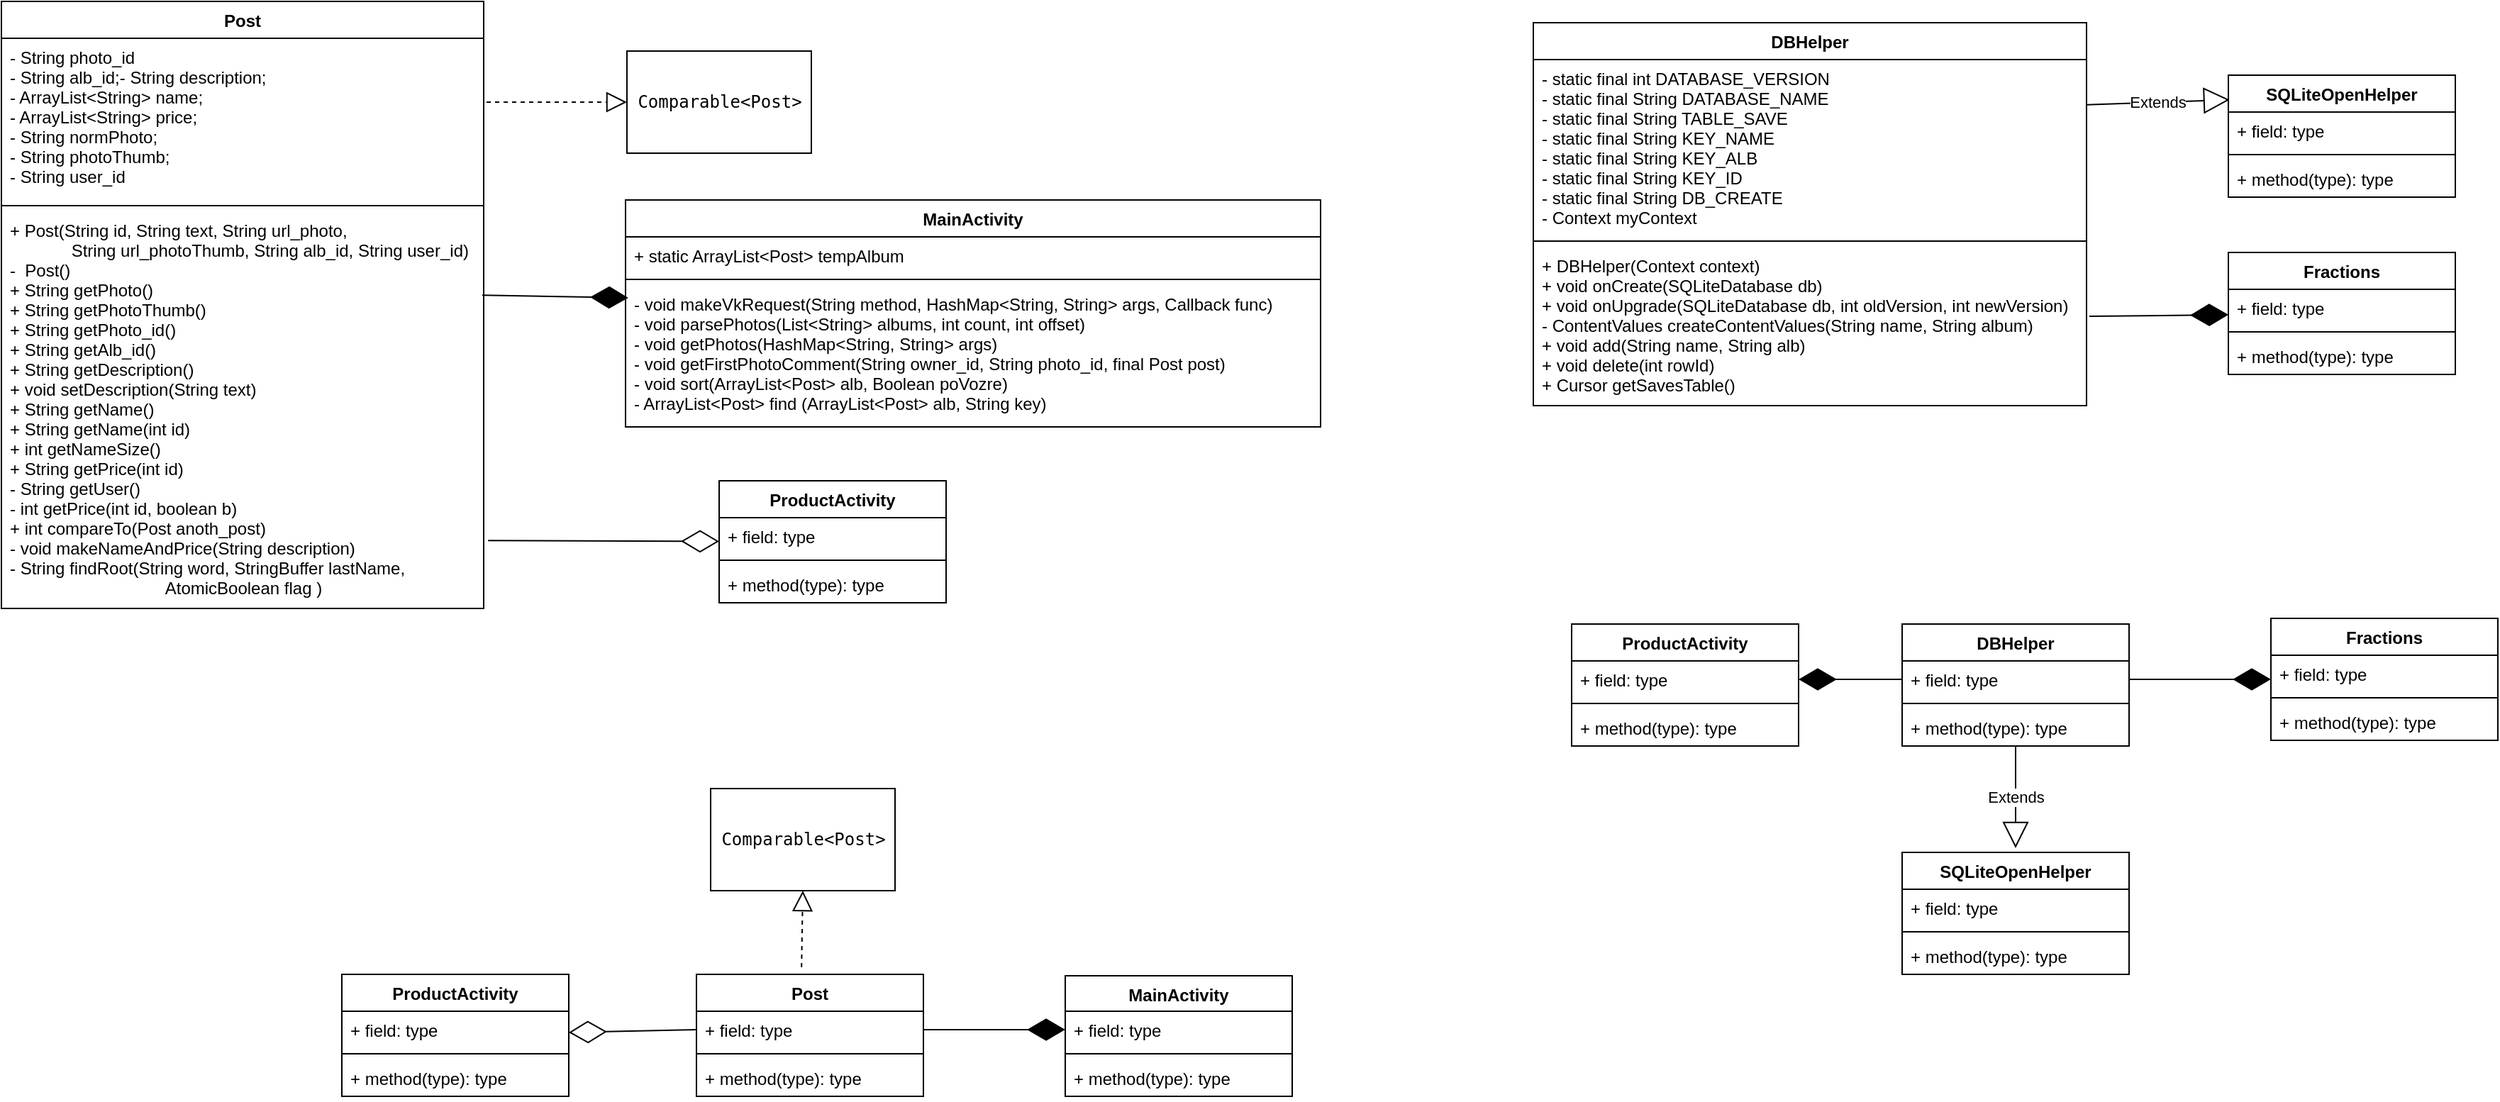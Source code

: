 <mxfile version="10.6.8" type="github"><diagram id="H0TlaPmsUMJZ5l3_36gU" name="Page-1"><mxGraphModel dx="2221" dy="771" grid="1" gridSize="10" guides="1" tooltips="1" connect="1" arrows="1" fold="1" page="1" pageScale="1" pageWidth="827" pageHeight="1169" math="0" shadow="0"><root><mxCell id="0"/><mxCell id="1" parent="0"/><mxCell id="FyV8M_RW5J6ellcxXbuD-1" value="Post" style="swimlane;fontStyle=1;align=center;verticalAlign=top;childLayout=stackLayout;horizontal=1;startSize=26;horizontalStack=0;resizeParent=1;resizeParentMax=0;resizeLast=0;collapsible=1;marginBottom=0;" parent="1" vertex="1"><mxGeometry x="-200" y="55" width="340" height="428" as="geometry"/></mxCell><mxCell id="FyV8M_RW5J6ellcxXbuD-2" value="- String photo_id&#xA;- String alb_id;- String description;&#xA;- ArrayList&lt;String&gt; name;&#xA;- ArrayList&lt;String&gt; price;&#xA;- String normPhoto;&#xA;- String photoThumb;&#xA;- String user_id" style="text;strokeColor=none;fillColor=none;align=left;verticalAlign=top;spacingLeft=4;spacingRight=4;overflow=hidden;rotatable=0;points=[[0,0.5],[1,0.5]];portConstraint=eastwest;" parent="FyV8M_RW5J6ellcxXbuD-1" vertex="1"><mxGeometry y="26" width="340" height="114" as="geometry"/></mxCell><mxCell id="FyV8M_RW5J6ellcxXbuD-3" value="" style="line;strokeWidth=1;fillColor=none;align=left;verticalAlign=middle;spacingTop=-1;spacingLeft=3;spacingRight=3;rotatable=0;labelPosition=right;points=[];portConstraint=eastwest;" parent="FyV8M_RW5J6ellcxXbuD-1" vertex="1"><mxGeometry y="140" width="340" height="8" as="geometry"/></mxCell><mxCell id="FyV8M_RW5J6ellcxXbuD-4" value="+ Post(String id, String text, String url_photo, &#xA;             String url_photoThumb, String alb_id, String user_id)&#xA;-  Post()&#xA;+ String getPhoto()&#xA;+ String getPhotoThumb()&#xA;+ String getPhoto_id()&#xA;+ String getAlb_id()&#xA;+ String getDescription()&#xA;+ void setDescription(String text)&#xA;+ String getName()&#xA;+ String getName(int id)&#xA;+ int getNameSize()&#xA;+ String getPrice(int id)&#xA;- String getUser()&#xA;- int getPrice(int id, boolean b)&#xA;+ int compareTo(Post anoth_post)&#xA;- void makeNameAndPrice(String description)&#xA;- String findRoot(String word, StringBuffer lastName, &#xA;                                 AtomicBoolean flag )" style="text;strokeColor=none;fillColor=none;align=left;verticalAlign=top;spacingLeft=4;spacingRight=4;overflow=hidden;rotatable=0;points=[[0,0.5],[1,0.5]];portConstraint=eastwest;" parent="FyV8M_RW5J6ellcxXbuD-1" vertex="1"><mxGeometry y="148" width="340" height="280" as="geometry"/></mxCell><mxCell id="FyV8M_RW5J6ellcxXbuD-5" value="MainActivity" style="swimlane;fontStyle=1;align=center;verticalAlign=top;childLayout=stackLayout;horizontal=1;startSize=26;horizontalStack=0;resizeParent=1;resizeParentMax=0;resizeLast=0;collapsible=1;marginBottom=0;" parent="1" vertex="1"><mxGeometry x="240" y="195" width="490" height="160" as="geometry"/></mxCell><mxCell id="FyV8M_RW5J6ellcxXbuD-6" value="+ static ArrayList&lt;Post&gt; tempAlbum&#xA;" style="text;strokeColor=none;fillColor=none;align=left;verticalAlign=top;spacingLeft=4;spacingRight=4;overflow=hidden;rotatable=0;points=[[0,0.5],[1,0.5]];portConstraint=eastwest;" parent="FyV8M_RW5J6ellcxXbuD-5" vertex="1"><mxGeometry y="26" width="490" height="26" as="geometry"/></mxCell><mxCell id="FyV8M_RW5J6ellcxXbuD-7" value="" style="line;strokeWidth=1;fillColor=none;align=left;verticalAlign=middle;spacingTop=-1;spacingLeft=3;spacingRight=3;rotatable=0;labelPosition=right;points=[];portConstraint=eastwest;" parent="FyV8M_RW5J6ellcxXbuD-5" vertex="1"><mxGeometry y="52" width="490" height="8" as="geometry"/></mxCell><mxCell id="FyV8M_RW5J6ellcxXbuD-8" value="- void makeVkRequest(String method, HashMap&lt;String, String&gt; args, Callback func)&#xA;- void parsePhotos(List&lt;String&gt; albums, int count, int offset)&#xA;- void getPhotos(HashMap&lt;String, String&gt; args)&#xA;- void getFirstPhotoComment(String owner_id, String photo_id, final Post post)&#xA;- void sort(ArrayList&lt;Post&gt; alb, Boolean poVozre)&#xA;- ArrayList&lt;Post&gt; find (ArrayList&lt;Post&gt; alb, String key)" style="text;strokeColor=none;fillColor=none;align=left;verticalAlign=top;spacingLeft=4;spacingRight=4;overflow=hidden;rotatable=0;points=[[0,0.5],[1,0.5]];portConstraint=eastwest;" parent="FyV8M_RW5J6ellcxXbuD-5" vertex="1"><mxGeometry y="60" width="490" height="100" as="geometry"/></mxCell><mxCell id="FyV8M_RW5J6ellcxXbuD-9" value="DBHelper" style="swimlane;fontStyle=1;align=center;verticalAlign=top;childLayout=stackLayout;horizontal=1;startSize=26;horizontalStack=0;resizeParent=1;resizeParentMax=0;resizeLast=0;collapsible=1;marginBottom=0;" parent="1" vertex="1"><mxGeometry x="880" y="70" width="390" height="270" as="geometry"/></mxCell><mxCell id="FyV8M_RW5J6ellcxXbuD-10" value="- static final int DATABASE_VERSION&#xA;- static final String DATABASE_NAME&#xA;- static final String TABLE_SAVE&#xA;- static final String KEY_NAME&#xA;- static final String KEY_ALB&#xA;- static final String KEY_ID&#xA;- static final String DB_CREATE&#xA;- Context myContext" style="text;strokeColor=none;fillColor=none;align=left;verticalAlign=top;spacingLeft=4;spacingRight=4;overflow=hidden;rotatable=0;points=[[0,0.5],[1,0.5]];portConstraint=eastwest;" parent="FyV8M_RW5J6ellcxXbuD-9" vertex="1"><mxGeometry y="26" width="390" height="124" as="geometry"/></mxCell><mxCell id="FyV8M_RW5J6ellcxXbuD-11" value="" style="line;strokeWidth=1;fillColor=none;align=left;verticalAlign=middle;spacingTop=-1;spacingLeft=3;spacingRight=3;rotatable=0;labelPosition=right;points=[];portConstraint=eastwest;" parent="FyV8M_RW5J6ellcxXbuD-9" vertex="1"><mxGeometry y="150" width="390" height="8" as="geometry"/></mxCell><mxCell id="FyV8M_RW5J6ellcxXbuD-12" value="+ DBHelper(Context context)&#xA;+ void onCreate(SQLiteDatabase db)&#xA;+ void onUpgrade(SQLiteDatabase db, int oldVersion, int newVersion)&#xA;- ContentValues createContentValues(String name, String album)&#xA;+ void add(String name, String alb)&#xA;+ void delete(int rowId)&#xA;+ Cursor getSavesTable()" style="text;strokeColor=none;fillColor=none;align=left;verticalAlign=top;spacingLeft=4;spacingRight=4;overflow=hidden;rotatable=0;points=[[0,0.5],[1,0.5]];portConstraint=eastwest;" parent="FyV8M_RW5J6ellcxXbuD-9" vertex="1"><mxGeometry y="158" width="390" height="112" as="geometry"/></mxCell><mxCell id="FyV8M_RW5J6ellcxXbuD-14" value="Fractions" style="swimlane;fontStyle=1;align=center;verticalAlign=top;childLayout=stackLayout;horizontal=1;startSize=26;horizontalStack=0;resizeParent=1;resizeParentMax=0;resizeLast=0;collapsible=1;marginBottom=0;" parent="1" vertex="1"><mxGeometry x="1370" y="232" width="160" height="86" as="geometry"/></mxCell><mxCell id="FyV8M_RW5J6ellcxXbuD-15" value="+ field: type" style="text;strokeColor=none;fillColor=none;align=left;verticalAlign=top;spacingLeft=4;spacingRight=4;overflow=hidden;rotatable=0;points=[[0,0.5],[1,0.5]];portConstraint=eastwest;" parent="FyV8M_RW5J6ellcxXbuD-14" vertex="1"><mxGeometry y="26" width="160" height="26" as="geometry"/></mxCell><mxCell id="FyV8M_RW5J6ellcxXbuD-16" value="" style="line;strokeWidth=1;fillColor=none;align=left;verticalAlign=middle;spacingTop=-1;spacingLeft=3;spacingRight=3;rotatable=0;labelPosition=right;points=[];portConstraint=eastwest;" parent="FyV8M_RW5J6ellcxXbuD-14" vertex="1"><mxGeometry y="52" width="160" height="8" as="geometry"/></mxCell><mxCell id="FyV8M_RW5J6ellcxXbuD-17" value="+ method(type): type" style="text;strokeColor=none;fillColor=none;align=left;verticalAlign=top;spacingLeft=4;spacingRight=4;overflow=hidden;rotatable=0;points=[[0,0.5],[1,0.5]];portConstraint=eastwest;" parent="FyV8M_RW5J6ellcxXbuD-14" vertex="1"><mxGeometry y="60" width="160" height="26" as="geometry"/></mxCell><mxCell id="FyV8M_RW5J6ellcxXbuD-24" value="ProductActivity" style="swimlane;fontStyle=1;align=center;verticalAlign=top;childLayout=stackLayout;horizontal=1;startSize=26;horizontalStack=0;resizeParent=1;resizeParentMax=0;resizeLast=0;collapsible=1;marginBottom=0;" parent="1" vertex="1"><mxGeometry x="306" y="393" width="160" height="86" as="geometry"/></mxCell><mxCell id="FyV8M_RW5J6ellcxXbuD-25" value="+ field: type" style="text;strokeColor=none;fillColor=none;align=left;verticalAlign=top;spacingLeft=4;spacingRight=4;overflow=hidden;rotatable=0;points=[[0,0.5],[1,0.5]];portConstraint=eastwest;" parent="FyV8M_RW5J6ellcxXbuD-24" vertex="1"><mxGeometry y="26" width="160" height="26" as="geometry"/></mxCell><mxCell id="FyV8M_RW5J6ellcxXbuD-26" value="" style="line;strokeWidth=1;fillColor=none;align=left;verticalAlign=middle;spacingTop=-1;spacingLeft=3;spacingRight=3;rotatable=0;labelPosition=right;points=[];portConstraint=eastwest;" parent="FyV8M_RW5J6ellcxXbuD-24" vertex="1"><mxGeometry y="52" width="160" height="8" as="geometry"/></mxCell><mxCell id="FyV8M_RW5J6ellcxXbuD-27" value="+ method(type): type" style="text;strokeColor=none;fillColor=none;align=left;verticalAlign=top;spacingLeft=4;spacingRight=4;overflow=hidden;rotatable=0;points=[[0,0.5],[1,0.5]];portConstraint=eastwest;" parent="FyV8M_RW5J6ellcxXbuD-24" vertex="1"><mxGeometry y="60" width="160" height="26" as="geometry"/></mxCell><mxCell id="FyV8M_RW5J6ellcxXbuD-28" value="" style="endArrow=diamondThin;endFill=1;endSize=24;html=1;exitX=1.005;exitY=0.438;exitDx=0;exitDy=0;exitPerimeter=0;" parent="1" source="FyV8M_RW5J6ellcxXbuD-12" target="FyV8M_RW5J6ellcxXbuD-14" edge="1"><mxGeometry width="160" relative="1" as="geometry"><mxPoint x="1340" y="219.5" as="sourcePoint"/><mxPoint x="1500" y="219.5" as="targetPoint"/></mxGeometry></mxCell><mxCell id="FyV8M_RW5J6ellcxXbuD-29" value="" style="endArrow=diamondThin;endFill=0;endSize=24;html=1;exitX=1.009;exitY=0.829;exitDx=0;exitDy=0;exitPerimeter=0;" parent="1" source="FyV8M_RW5J6ellcxXbuD-4" target="FyV8M_RW5J6ellcxXbuD-24" edge="1"><mxGeometry width="160" relative="1" as="geometry"><mxPoint x="150" y="435.5" as="sourcePoint"/><mxPoint x="310" y="435.5" as="targetPoint"/></mxGeometry></mxCell><mxCell id="FyV8M_RW5J6ellcxXbuD-30" value="&lt;pre&gt;Comparable&amp;lt;Post&amp;gt;&lt;/pre&gt;" style="html=1;" parent="1" vertex="1"><mxGeometry x="241" y="90" width="130" height="72" as="geometry"/></mxCell><mxCell id="FyV8M_RW5J6ellcxXbuD-33" value="Extends" style="endArrow=block;endSize=16;endFill=0;html=1;" parent="1" edge="1"><mxGeometry width="160" relative="1" as="geometry"><mxPoint x="1270" y="127.929" as="sourcePoint"/><mxPoint x="1371" y="124.321" as="targetPoint"/></mxGeometry></mxCell><mxCell id="FyV8M_RW5J6ellcxXbuD-34" value="SQLiteOpenHelper" style="swimlane;fontStyle=1;align=center;verticalAlign=top;childLayout=stackLayout;horizontal=1;startSize=26;horizontalStack=0;resizeParent=1;resizeParentMax=0;resizeLast=0;collapsible=1;marginBottom=0;" parent="1" vertex="1"><mxGeometry x="1370" y="107" width="160" height="86" as="geometry"/></mxCell><mxCell id="FyV8M_RW5J6ellcxXbuD-35" value="+ field: type" style="text;strokeColor=none;fillColor=none;align=left;verticalAlign=top;spacingLeft=4;spacingRight=4;overflow=hidden;rotatable=0;points=[[0,0.5],[1,0.5]];portConstraint=eastwest;" parent="FyV8M_RW5J6ellcxXbuD-34" vertex="1"><mxGeometry y="26" width="160" height="26" as="geometry"/></mxCell><mxCell id="FyV8M_RW5J6ellcxXbuD-36" value="" style="line;strokeWidth=1;fillColor=none;align=left;verticalAlign=middle;spacingTop=-1;spacingLeft=3;spacingRight=3;rotatable=0;labelPosition=right;points=[];portConstraint=eastwest;" parent="FyV8M_RW5J6ellcxXbuD-34" vertex="1"><mxGeometry y="52" width="160" height="8" as="geometry"/></mxCell><mxCell id="FyV8M_RW5J6ellcxXbuD-37" value="+ method(type): type" style="text;strokeColor=none;fillColor=none;align=left;verticalAlign=top;spacingLeft=4;spacingRight=4;overflow=hidden;rotatable=0;points=[[0,0.5],[1,0.5]];portConstraint=eastwest;" parent="FyV8M_RW5J6ellcxXbuD-34" vertex="1"><mxGeometry y="60" width="160" height="26" as="geometry"/></mxCell><mxCell id="FyV8M_RW5J6ellcxXbuD-38" value="" style="endArrow=block;dashed=1;endFill=0;endSize=12;html=1;entryX=0;entryY=0.5;entryDx=0;entryDy=0;" parent="1" target="FyV8M_RW5J6ellcxXbuD-30" edge="1"><mxGeometry width="160" relative="1" as="geometry"><mxPoint x="142" y="126" as="sourcePoint"/><mxPoint x="306" y="178" as="targetPoint"/></mxGeometry></mxCell><mxCell id="7iwsZsYIpE-8brXdMZVR-1" value="" style="endArrow=diamondThin;endFill=1;endSize=24;html=1;entryX=0.004;entryY=0.09;entryDx=0;entryDy=0;entryPerimeter=0;exitX=0.997;exitY=0.211;exitDx=0;exitDy=0;exitPerimeter=0;" edge="1" parent="1" source="FyV8M_RW5J6ellcxXbuD-4" target="FyV8M_RW5J6ellcxXbuD-8"><mxGeometry width="160" relative="1" as="geometry"><mxPoint x="70" y="600" as="sourcePoint"/><mxPoint x="230" y="600" as="targetPoint"/></mxGeometry></mxCell><mxCell id="7iwsZsYIpE-8brXdMZVR-10" value="ProductActivity" style="swimlane;fontStyle=1;align=center;verticalAlign=top;childLayout=stackLayout;horizontal=1;startSize=26;horizontalStack=0;resizeParent=1;resizeParentMax=0;resizeLast=0;collapsible=1;marginBottom=0;" vertex="1" parent="1"><mxGeometry x="40" y="741" width="160" height="86" as="geometry"/></mxCell><mxCell id="7iwsZsYIpE-8brXdMZVR-11" value="+ field: type" style="text;strokeColor=none;fillColor=none;align=left;verticalAlign=top;spacingLeft=4;spacingRight=4;overflow=hidden;rotatable=0;points=[[0,0.5],[1,0.5]];portConstraint=eastwest;" vertex="1" parent="7iwsZsYIpE-8brXdMZVR-10"><mxGeometry y="26" width="160" height="26" as="geometry"/></mxCell><mxCell id="7iwsZsYIpE-8brXdMZVR-12" value="" style="line;strokeWidth=1;fillColor=none;align=left;verticalAlign=middle;spacingTop=-1;spacingLeft=3;spacingRight=3;rotatable=0;labelPosition=right;points=[];portConstraint=eastwest;" vertex="1" parent="7iwsZsYIpE-8brXdMZVR-10"><mxGeometry y="52" width="160" height="8" as="geometry"/></mxCell><mxCell id="7iwsZsYIpE-8brXdMZVR-13" value="+ method(type): type" style="text;strokeColor=none;fillColor=none;align=left;verticalAlign=top;spacingLeft=4;spacingRight=4;overflow=hidden;rotatable=0;points=[[0,0.5],[1,0.5]];portConstraint=eastwest;" vertex="1" parent="7iwsZsYIpE-8brXdMZVR-10"><mxGeometry y="60" width="160" height="26" as="geometry"/></mxCell><mxCell id="7iwsZsYIpE-8brXdMZVR-14" value="" style="endArrow=diamondThin;endFill=0;endSize=24;html=1;exitX=0;exitY=0.5;exitDx=0;exitDy=0;" edge="1" parent="1" source="7iwsZsYIpE-8brXdMZVR-19"><mxGeometry width="160" relative="1" as="geometry"><mxPoint x="528" y="936" as="sourcePoint"/><mxPoint x="200" y="782" as="targetPoint"/></mxGeometry></mxCell><mxCell id="7iwsZsYIpE-8brXdMZVR-15" value="&lt;pre&gt;Comparable&amp;lt;Post&amp;gt;&lt;/pre&gt;" style="html=1;" vertex="1" parent="1"><mxGeometry x="300" y="610" width="130" height="72" as="geometry"/></mxCell><mxCell id="7iwsZsYIpE-8brXdMZVR-16" value="" style="endArrow=block;dashed=1;endFill=0;endSize=12;html=1;entryX=0.5;entryY=1;entryDx=0;entryDy=0;exitX=0.463;exitY=-0.058;exitDx=0;exitDy=0;exitPerimeter=0;" edge="1" parent="1" target="7iwsZsYIpE-8brXdMZVR-15" source="7iwsZsYIpE-8brXdMZVR-18"><mxGeometry width="160" relative="1" as="geometry"><mxPoint x="527" y="741" as="sourcePoint"/><mxPoint x="691" y="793" as="targetPoint"/></mxGeometry></mxCell><mxCell id="7iwsZsYIpE-8brXdMZVR-17" value="" style="endArrow=diamondThin;endFill=1;endSize=24;html=1;entryX=0;entryY=0.5;entryDx=0;entryDy=0;exitX=1;exitY=0.5;exitDx=0;exitDy=0;" edge="1" parent="1" source="7iwsZsYIpE-8brXdMZVR-19" target="7iwsZsYIpE-8brXdMZVR-23"><mxGeometry width="160" relative="1" as="geometry"><mxPoint x="524" y="763" as="sourcePoint"/><mxPoint x="627" y="879" as="targetPoint"/></mxGeometry></mxCell><mxCell id="7iwsZsYIpE-8brXdMZVR-18" value="Post" style="swimlane;fontStyle=1;align=center;verticalAlign=top;childLayout=stackLayout;horizontal=1;startSize=26;horizontalStack=0;resizeParent=1;resizeParentMax=0;resizeLast=0;collapsible=1;marginBottom=0;" vertex="1" parent="1"><mxGeometry x="290" y="741" width="160" height="86" as="geometry"/></mxCell><mxCell id="7iwsZsYIpE-8brXdMZVR-19" value="+ field: type" style="text;strokeColor=none;fillColor=none;align=left;verticalAlign=top;spacingLeft=4;spacingRight=4;overflow=hidden;rotatable=0;points=[[0,0.5],[1,0.5]];portConstraint=eastwest;" vertex="1" parent="7iwsZsYIpE-8brXdMZVR-18"><mxGeometry y="26" width="160" height="26" as="geometry"/></mxCell><mxCell id="7iwsZsYIpE-8brXdMZVR-20" value="" style="line;strokeWidth=1;fillColor=none;align=left;verticalAlign=middle;spacingTop=-1;spacingLeft=3;spacingRight=3;rotatable=0;labelPosition=right;points=[];portConstraint=eastwest;" vertex="1" parent="7iwsZsYIpE-8brXdMZVR-18"><mxGeometry y="52" width="160" height="8" as="geometry"/></mxCell><mxCell id="7iwsZsYIpE-8brXdMZVR-21" value="+ method(type): type" style="text;strokeColor=none;fillColor=none;align=left;verticalAlign=top;spacingLeft=4;spacingRight=4;overflow=hidden;rotatable=0;points=[[0,0.5],[1,0.5]];portConstraint=eastwest;" vertex="1" parent="7iwsZsYIpE-8brXdMZVR-18"><mxGeometry y="60" width="160" height="26" as="geometry"/></mxCell><mxCell id="7iwsZsYIpE-8brXdMZVR-22" value="MainActivity" style="swimlane;fontStyle=1;align=center;verticalAlign=top;childLayout=stackLayout;horizontal=1;startSize=25;horizontalStack=0;resizeParent=1;resizeParentMax=0;resizeLast=0;collapsible=1;marginBottom=0;" vertex="1" parent="1"><mxGeometry x="550" y="742" width="160" height="85" as="geometry"/></mxCell><mxCell id="7iwsZsYIpE-8brXdMZVR-23" value="+ field: type" style="text;strokeColor=none;fillColor=none;align=left;verticalAlign=top;spacingLeft=4;spacingRight=4;overflow=hidden;rotatable=0;points=[[0,0.5],[1,0.5]];portConstraint=eastwest;" vertex="1" parent="7iwsZsYIpE-8brXdMZVR-22"><mxGeometry y="25" width="160" height="26" as="geometry"/></mxCell><mxCell id="7iwsZsYIpE-8brXdMZVR-24" value="" style="line;strokeWidth=1;fillColor=none;align=left;verticalAlign=middle;spacingTop=-1;spacingLeft=3;spacingRight=3;rotatable=0;labelPosition=right;points=[];portConstraint=eastwest;" vertex="1" parent="7iwsZsYIpE-8brXdMZVR-22"><mxGeometry y="51" width="160" height="8" as="geometry"/></mxCell><mxCell id="7iwsZsYIpE-8brXdMZVR-25" value="+ method(type): type" style="text;strokeColor=none;fillColor=none;align=left;verticalAlign=top;spacingLeft=4;spacingRight=4;overflow=hidden;rotatable=0;points=[[0,0.5],[1,0.5]];portConstraint=eastwest;" vertex="1" parent="7iwsZsYIpE-8brXdMZVR-22"><mxGeometry y="59" width="160" height="26" as="geometry"/></mxCell><mxCell id="7iwsZsYIpE-8brXdMZVR-26" value="DBHelper" style="swimlane;fontStyle=1;align=center;verticalAlign=top;childLayout=stackLayout;horizontal=1;startSize=26;horizontalStack=0;resizeParent=1;resizeParentMax=0;resizeLast=0;collapsible=1;marginBottom=0;" vertex="1" parent="1"><mxGeometry x="1140" y="494" width="160" height="86" as="geometry"/></mxCell><mxCell id="7iwsZsYIpE-8brXdMZVR-27" value="+ field: type" style="text;strokeColor=none;fillColor=none;align=left;verticalAlign=top;spacingLeft=4;spacingRight=4;overflow=hidden;rotatable=0;points=[[0,0.5],[1,0.5]];portConstraint=eastwest;" vertex="1" parent="7iwsZsYIpE-8brXdMZVR-26"><mxGeometry y="26" width="160" height="26" as="geometry"/></mxCell><mxCell id="7iwsZsYIpE-8brXdMZVR-28" value="" style="line;strokeWidth=1;fillColor=none;align=left;verticalAlign=middle;spacingTop=-1;spacingLeft=3;spacingRight=3;rotatable=0;labelPosition=right;points=[];portConstraint=eastwest;" vertex="1" parent="7iwsZsYIpE-8brXdMZVR-26"><mxGeometry y="52" width="160" height="8" as="geometry"/></mxCell><mxCell id="7iwsZsYIpE-8brXdMZVR-29" value="+ method(type): type" style="text;strokeColor=none;fillColor=none;align=left;verticalAlign=top;spacingLeft=4;spacingRight=4;overflow=hidden;rotatable=0;points=[[0,0.5],[1,0.5]];portConstraint=eastwest;" vertex="1" parent="7iwsZsYIpE-8brXdMZVR-26"><mxGeometry y="60" width="160" height="26" as="geometry"/></mxCell><mxCell id="7iwsZsYIpE-8brXdMZVR-38" value="ProductActivity" style="swimlane;fontStyle=1;align=center;verticalAlign=top;childLayout=stackLayout;horizontal=1;startSize=26;horizontalStack=0;resizeParent=1;resizeParentMax=0;resizeLast=0;collapsible=1;marginBottom=0;" vertex="1" parent="1"><mxGeometry x="907" y="494" width="160" height="86" as="geometry"/></mxCell><mxCell id="7iwsZsYIpE-8brXdMZVR-39" value="+ field: type" style="text;strokeColor=none;fillColor=none;align=left;verticalAlign=top;spacingLeft=4;spacingRight=4;overflow=hidden;rotatable=0;points=[[0,0.5],[1,0.5]];portConstraint=eastwest;" vertex="1" parent="7iwsZsYIpE-8brXdMZVR-38"><mxGeometry y="26" width="160" height="26" as="geometry"/></mxCell><mxCell id="7iwsZsYIpE-8brXdMZVR-40" value="" style="line;strokeWidth=1;fillColor=none;align=left;verticalAlign=middle;spacingTop=-1;spacingLeft=3;spacingRight=3;rotatable=0;labelPosition=right;points=[];portConstraint=eastwest;" vertex="1" parent="7iwsZsYIpE-8brXdMZVR-38"><mxGeometry y="52" width="160" height="8" as="geometry"/></mxCell><mxCell id="7iwsZsYIpE-8brXdMZVR-41" value="+ method(type): type" style="text;strokeColor=none;fillColor=none;align=left;verticalAlign=top;spacingLeft=4;spacingRight=4;overflow=hidden;rotatable=0;points=[[0,0.5],[1,0.5]];portConstraint=eastwest;" vertex="1" parent="7iwsZsYIpE-8brXdMZVR-38"><mxGeometry y="60" width="160" height="26" as="geometry"/></mxCell><mxCell id="7iwsZsYIpE-8brXdMZVR-42" value="Extends" style="endArrow=block;endSize=16;endFill=0;html=1;" edge="1" parent="1" source="7iwsZsYIpE-8brXdMZVR-29"><mxGeometry width="160" relative="1" as="geometry"><mxPoint x="1184.5" y="623.429" as="sourcePoint"/><mxPoint x="1220" y="652" as="targetPoint"/></mxGeometry></mxCell><mxCell id="7iwsZsYIpE-8brXdMZVR-43" value="" style="endArrow=diamondThin;endFill=1;endSize=24;html=1;exitX=1;exitY=0.5;exitDx=0;exitDy=0;entryX=0;entryY=0.5;entryDx=0;entryDy=0;" edge="1" parent="1" source="7iwsZsYIpE-8brXdMZVR-27"><mxGeometry width="160" relative="1" as="geometry"><mxPoint x="1320" y="466.5" as="sourcePoint"/><mxPoint x="1400" y="533" as="targetPoint"/></mxGeometry></mxCell><mxCell id="7iwsZsYIpE-8brXdMZVR-44" value="" style="endArrow=diamondThin;endFill=1;endSize=24;html=1;entryX=1;entryY=0.5;entryDx=0;entryDy=0;" edge="1" parent="1" source="7iwsZsYIpE-8brXdMZVR-27" target="7iwsZsYIpE-8brXdMZVR-39"><mxGeometry width="160" relative="1" as="geometry"><mxPoint x="1040" y="451" as="sourcePoint"/><mxPoint x="1140" y="447" as="targetPoint"/></mxGeometry></mxCell><mxCell id="7iwsZsYIpE-8brXdMZVR-46" value="Fractions" style="swimlane;fontStyle=1;align=center;verticalAlign=top;childLayout=stackLayout;horizontal=1;startSize=26;horizontalStack=0;resizeParent=1;resizeParentMax=0;resizeLast=0;collapsible=1;marginBottom=0;" vertex="1" parent="1"><mxGeometry x="1400" y="490" width="160" height="86" as="geometry"/></mxCell><mxCell id="7iwsZsYIpE-8brXdMZVR-47" value="+ field: type" style="text;strokeColor=none;fillColor=none;align=left;verticalAlign=top;spacingLeft=4;spacingRight=4;overflow=hidden;rotatable=0;points=[[0,0.5],[1,0.5]];portConstraint=eastwest;" vertex="1" parent="7iwsZsYIpE-8brXdMZVR-46"><mxGeometry y="26" width="160" height="26" as="geometry"/></mxCell><mxCell id="7iwsZsYIpE-8brXdMZVR-48" value="" style="line;strokeWidth=1;fillColor=none;align=left;verticalAlign=middle;spacingTop=-1;spacingLeft=3;spacingRight=3;rotatable=0;labelPosition=right;points=[];portConstraint=eastwest;" vertex="1" parent="7iwsZsYIpE-8brXdMZVR-46"><mxGeometry y="52" width="160" height="8" as="geometry"/></mxCell><mxCell id="7iwsZsYIpE-8brXdMZVR-49" value="+ method(type): type" style="text;strokeColor=none;fillColor=none;align=left;verticalAlign=top;spacingLeft=4;spacingRight=4;overflow=hidden;rotatable=0;points=[[0,0.5],[1,0.5]];portConstraint=eastwest;" vertex="1" parent="7iwsZsYIpE-8brXdMZVR-46"><mxGeometry y="60" width="160" height="26" as="geometry"/></mxCell><mxCell id="7iwsZsYIpE-8brXdMZVR-50" value="SQLiteOpenHelper" style="swimlane;fontStyle=1;align=center;verticalAlign=top;childLayout=stackLayout;horizontal=1;startSize=26;horizontalStack=0;resizeParent=1;resizeParentMax=0;resizeLast=0;collapsible=1;marginBottom=0;" vertex="1" parent="1"><mxGeometry x="1140" y="655" width="160" height="86" as="geometry"/></mxCell><mxCell id="7iwsZsYIpE-8brXdMZVR-51" value="+ field: type" style="text;strokeColor=none;fillColor=none;align=left;verticalAlign=top;spacingLeft=4;spacingRight=4;overflow=hidden;rotatable=0;points=[[0,0.5],[1,0.5]];portConstraint=eastwest;" vertex="1" parent="7iwsZsYIpE-8brXdMZVR-50"><mxGeometry y="26" width="160" height="26" as="geometry"/></mxCell><mxCell id="7iwsZsYIpE-8brXdMZVR-52" value="" style="line;strokeWidth=1;fillColor=none;align=left;verticalAlign=middle;spacingTop=-1;spacingLeft=3;spacingRight=3;rotatable=0;labelPosition=right;points=[];portConstraint=eastwest;" vertex="1" parent="7iwsZsYIpE-8brXdMZVR-50"><mxGeometry y="52" width="160" height="8" as="geometry"/></mxCell><mxCell id="7iwsZsYIpE-8brXdMZVR-53" value="+ method(type): type" style="text;strokeColor=none;fillColor=none;align=left;verticalAlign=top;spacingLeft=4;spacingRight=4;overflow=hidden;rotatable=0;points=[[0,0.5],[1,0.5]];portConstraint=eastwest;" vertex="1" parent="7iwsZsYIpE-8brXdMZVR-50"><mxGeometry y="60" width="160" height="26" as="geometry"/></mxCell></root></mxGraphModel></diagram></mxfile>